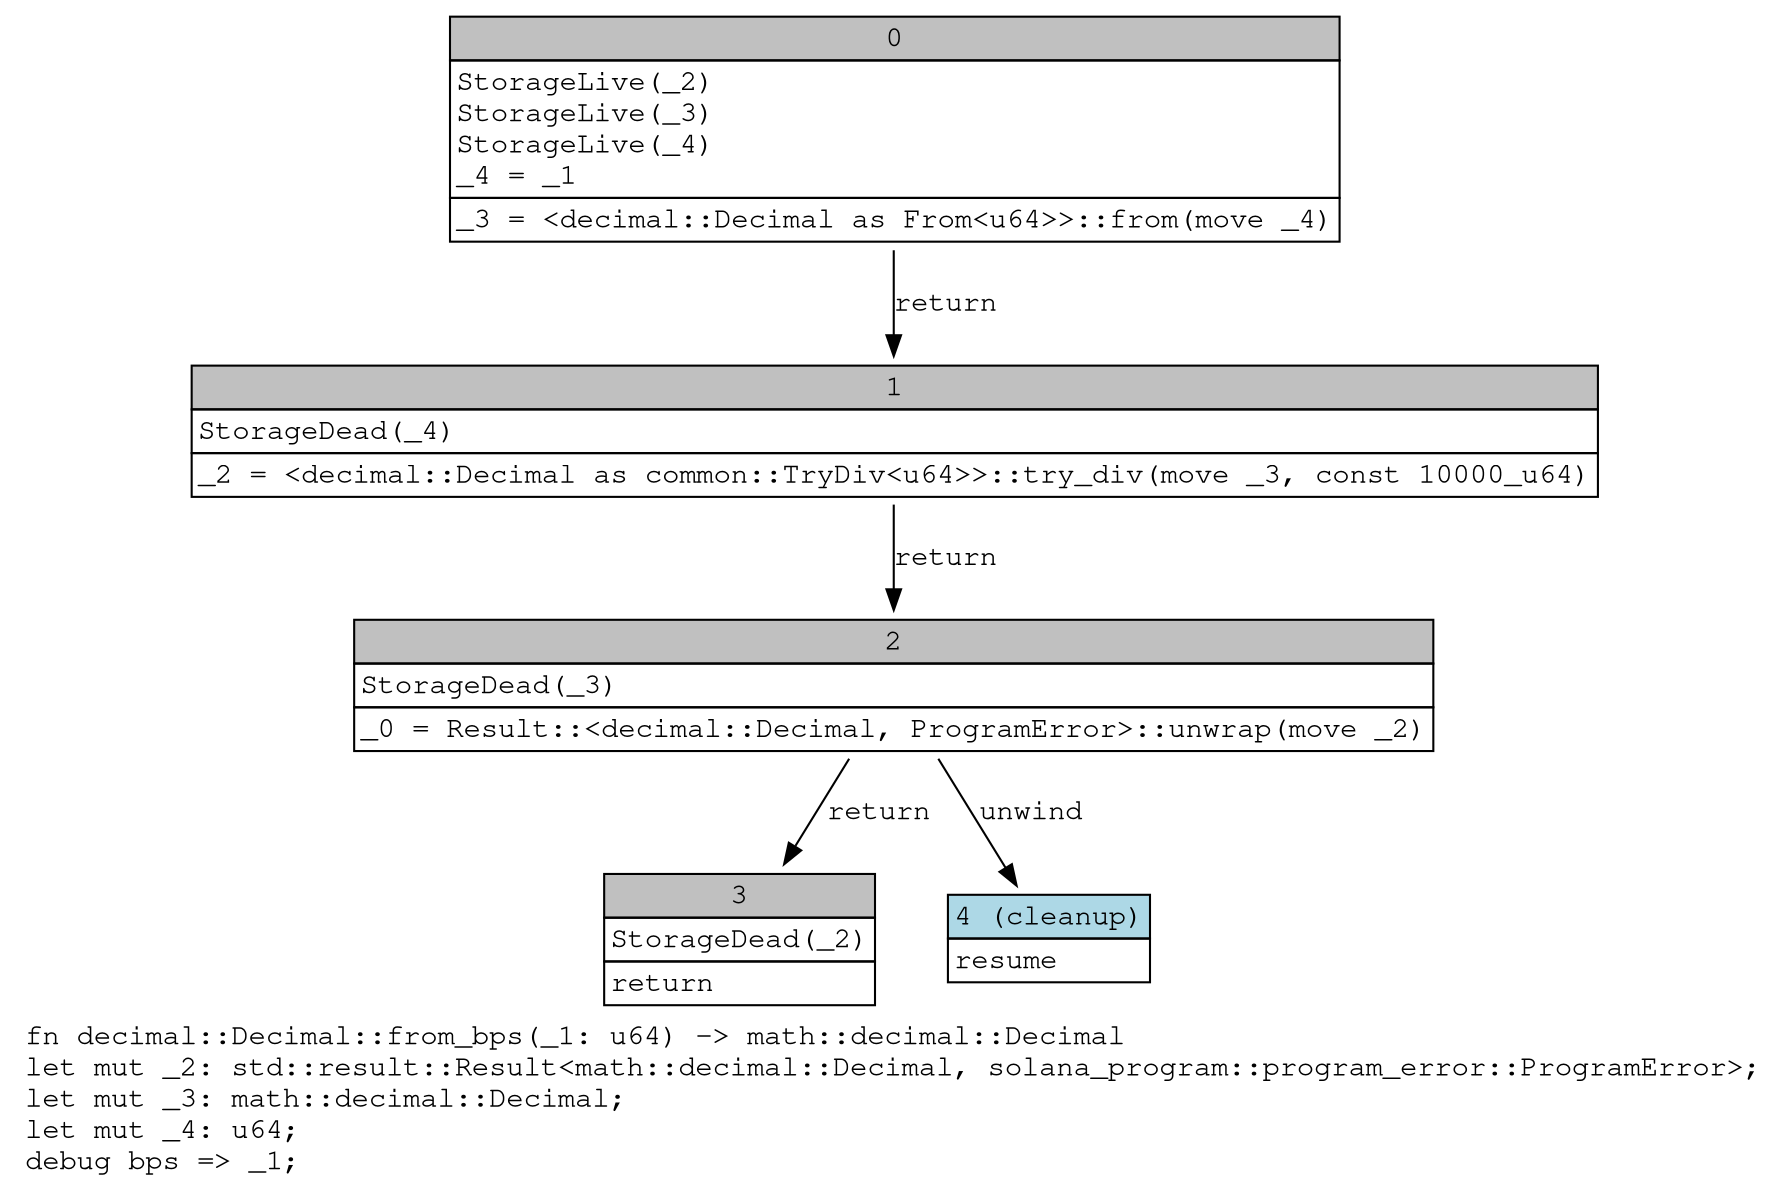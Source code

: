 digraph Mir_0_129 {
    graph [fontname="Courier, monospace"];
    node [fontname="Courier, monospace"];
    edge [fontname="Courier, monospace"];
    label=<fn decimal::Decimal::from_bps(_1: u64) -&gt; math::decimal::Decimal<br align="left"/>let mut _2: std::result::Result&lt;math::decimal::Decimal, solana_program::program_error::ProgramError&gt;;<br align="left"/>let mut _3: math::decimal::Decimal;<br align="left"/>let mut _4: u64;<br align="left"/>debug bps =&gt; _1;<br align="left"/>>;
    bb0__0_129 [shape="none", label=<<table border="0" cellborder="1" cellspacing="0"><tr><td bgcolor="gray" align="center" colspan="1">0</td></tr><tr><td align="left" balign="left">StorageLive(_2)<br/>StorageLive(_3)<br/>StorageLive(_4)<br/>_4 = _1<br/></td></tr><tr><td align="left">_3 = &lt;decimal::Decimal as From&lt;u64&gt;&gt;::from(move _4)</td></tr></table>>];
    bb1__0_129 [shape="none", label=<<table border="0" cellborder="1" cellspacing="0"><tr><td bgcolor="gray" align="center" colspan="1">1</td></tr><tr><td align="left" balign="left">StorageDead(_4)<br/></td></tr><tr><td align="left">_2 = &lt;decimal::Decimal as common::TryDiv&lt;u64&gt;&gt;::try_div(move _3, const 10000_u64)</td></tr></table>>];
    bb2__0_129 [shape="none", label=<<table border="0" cellborder="1" cellspacing="0"><tr><td bgcolor="gray" align="center" colspan="1">2</td></tr><tr><td align="left" balign="left">StorageDead(_3)<br/></td></tr><tr><td align="left">_0 = Result::&lt;decimal::Decimal, ProgramError&gt;::unwrap(move _2)</td></tr></table>>];
    bb3__0_129 [shape="none", label=<<table border="0" cellborder="1" cellspacing="0"><tr><td bgcolor="gray" align="center" colspan="1">3</td></tr><tr><td align="left" balign="left">StorageDead(_2)<br/></td></tr><tr><td align="left">return</td></tr></table>>];
    bb4__0_129 [shape="none", label=<<table border="0" cellborder="1" cellspacing="0"><tr><td bgcolor="lightblue" align="center" colspan="1">4 (cleanup)</td></tr><tr><td align="left">resume</td></tr></table>>];
    bb0__0_129 -> bb1__0_129 [label="return"];
    bb1__0_129 -> bb2__0_129 [label="return"];
    bb2__0_129 -> bb3__0_129 [label="return"];
    bb2__0_129 -> bb4__0_129 [label="unwind"];
}
